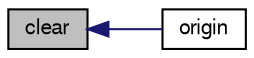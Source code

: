 digraph "clear"
{
  bgcolor="transparent";
  edge [fontname="FreeSans",fontsize="10",labelfontname="FreeSans",labelfontsize="10"];
  node [fontname="FreeSans",fontsize="10",shape=record];
  rankdir="LR";
  Node2995 [label="clear",height=0.2,width=0.4,color="black", fillcolor="grey75", style="filled", fontcolor="black"];
  Node2995 -> Node2996 [dir="back",color="midnightblue",fontsize="10",style="solid",fontname="FreeSans"];
  Node2996 [label="origin",height=0.2,width=0.4,color="black",URL="$a25010.html#a845412c810c955840b576c707e20bcb9",tooltip="Edit access to origin. "];
}
